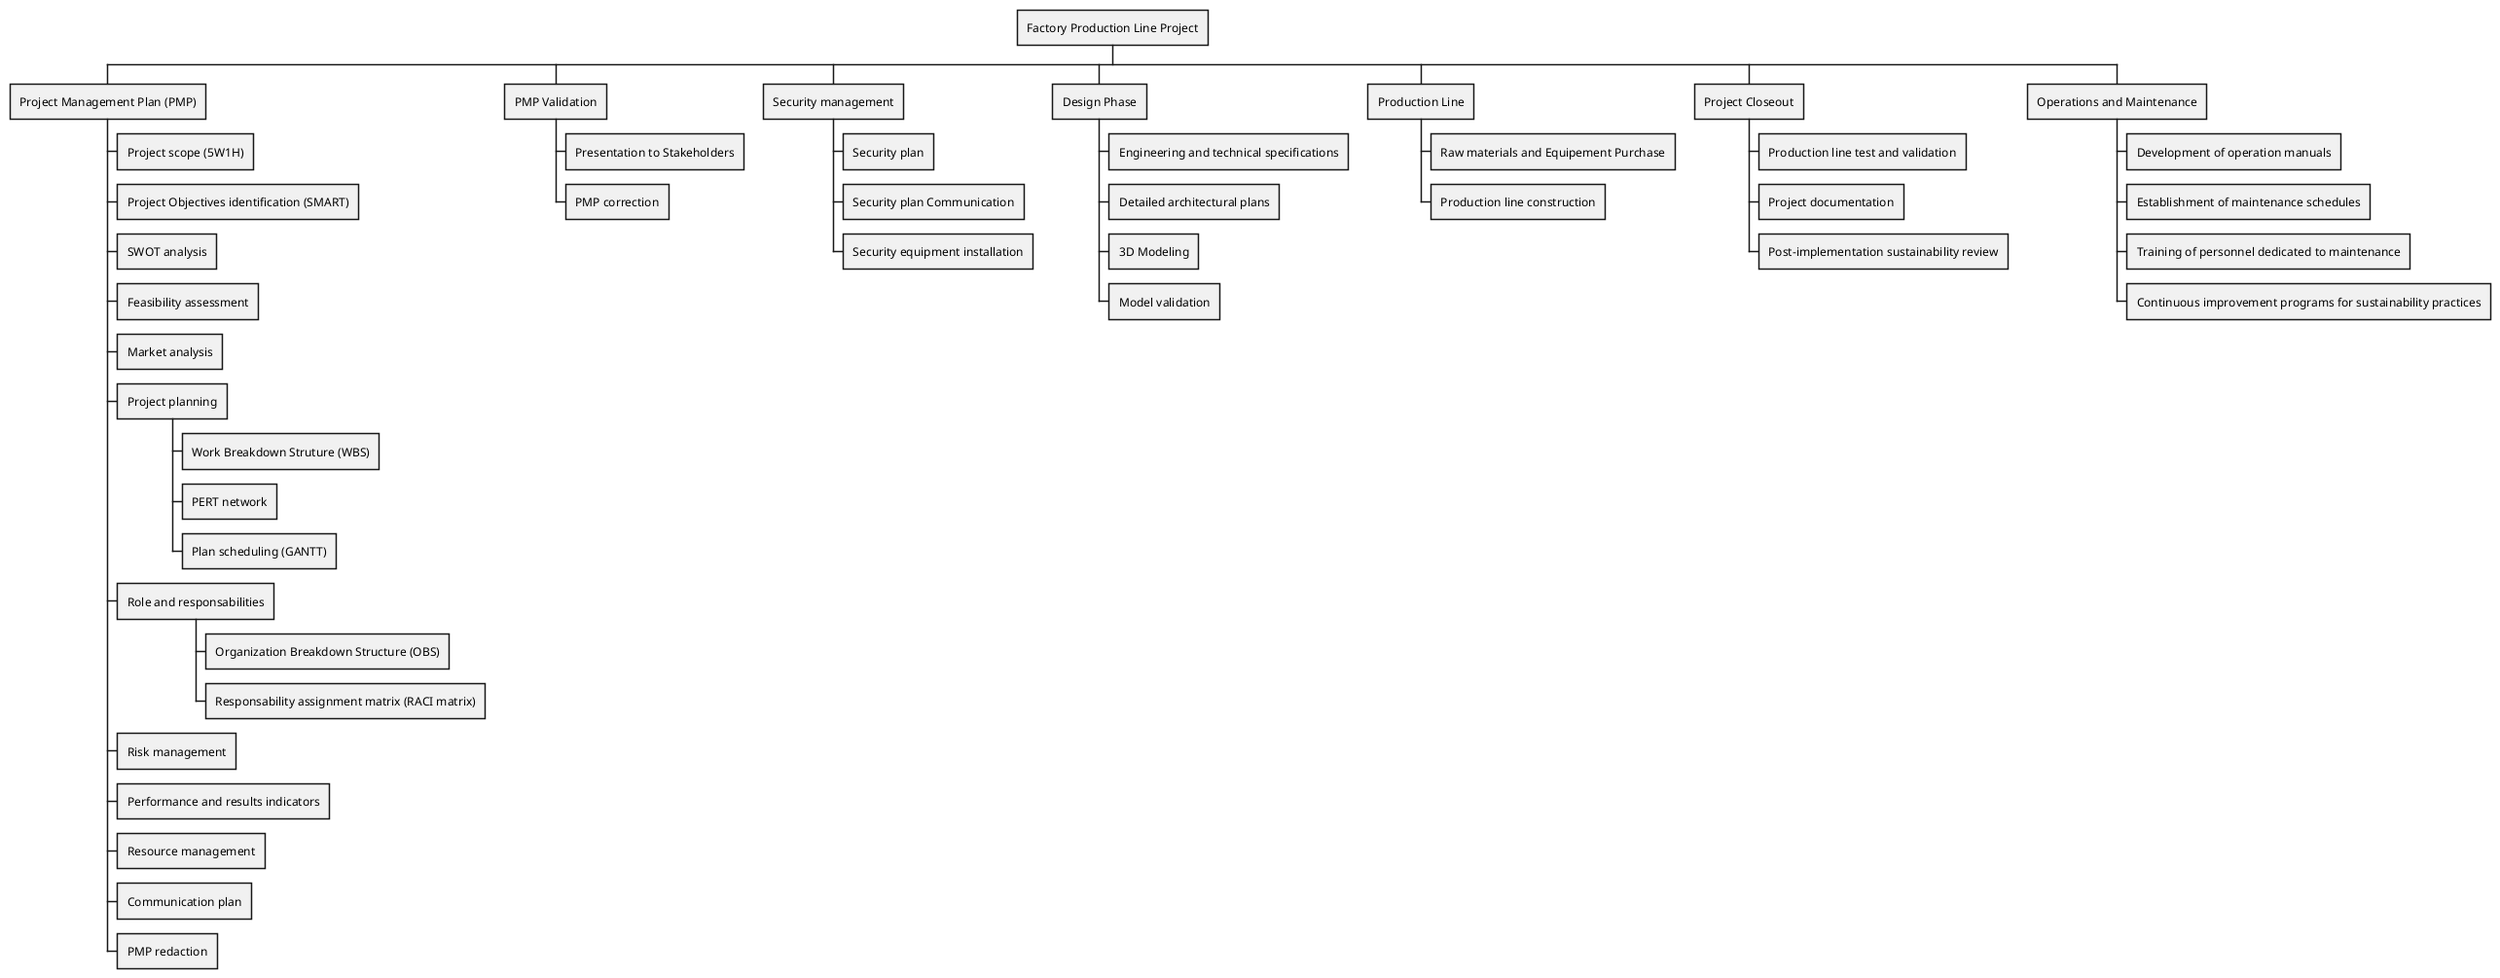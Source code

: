 @startwbs wbs
* Factory Production Line Project
** Project Management Plan (PMP)
*** Project scope (5W1H)
*** Project Objectives identification (SMART)
*** SWOT analysis
*** Feasibility assessment
*** Market analysis
*** Project planning
**** Work Breakdown Struture (WBS)
**** PERT network
**** Plan scheduling (GANTT)
*** Role and responsabilities
**** Organization Breakdown Structure (OBS)
**** Responsability assignment matrix (RACI matrix)
*** Risk management
*** Performance and results indicators
*** Resource management
*** Communication plan
*** PMP redaction

** PMP Validation
*** Presentation to Stakeholders
*** PMP correction

** Security management
*** Security plan
*** Security plan Communication
*** Security equipment installation

** Design Phase
*** Engineering and technical specifications
*** Detailed architectural plans
*** 3D Modeling
*** Model validation

** Production Line
*** Raw materials and Equipement Purchase
*** Production line construction

** Project Closeout
*** Production line test and validation
*** Project documentation
*** Post-implementation sustainability review

** Operations and Maintenance
*** Development of operation manuals
*** Establishment of maintenance schedules
*** Training of personnel dedicated to maintenance
*** Continuous improvement programs for sustainability practices
@endwbs